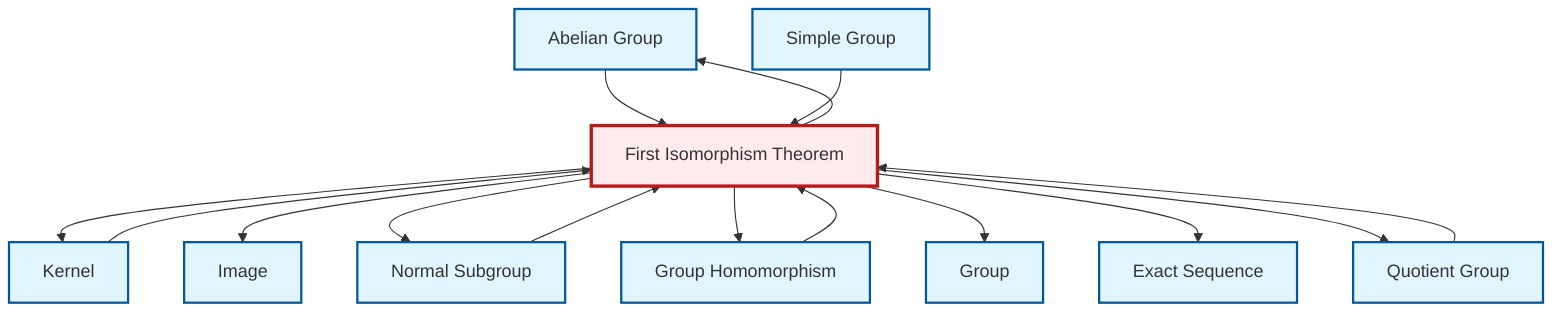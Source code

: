 graph TD
    classDef definition fill:#e1f5fe,stroke:#01579b,stroke-width:2px
    classDef theorem fill:#f3e5f5,stroke:#4a148c,stroke-width:2px
    classDef axiom fill:#fff3e0,stroke:#e65100,stroke-width:2px
    classDef example fill:#e8f5e9,stroke:#1b5e20,stroke-width:2px
    classDef current fill:#ffebee,stroke:#b71c1c,stroke-width:3px
    def-abelian-group["Abelian Group"]:::definition
    def-exact-sequence["Exact Sequence"]:::definition
    def-image["Image"]:::definition
    def-group["Group"]:::definition
    def-normal-subgroup["Normal Subgroup"]:::definition
    def-kernel["Kernel"]:::definition
    def-simple-group["Simple Group"]:::definition
    thm-first-isomorphism["First Isomorphism Theorem"]:::theorem
    def-homomorphism["Group Homomorphism"]:::definition
    def-quotient-group["Quotient Group"]:::definition
    thm-first-isomorphism --> def-kernel
    thm-first-isomorphism --> def-image
    thm-first-isomorphism --> def-normal-subgroup
    thm-first-isomorphism --> def-homomorphism
    def-homomorphism --> thm-first-isomorphism
    def-abelian-group --> thm-first-isomorphism
    thm-first-isomorphism --> def-group
    thm-first-isomorphism --> def-abelian-group
    def-simple-group --> thm-first-isomorphism
    def-normal-subgroup --> thm-first-isomorphism
    def-kernel --> thm-first-isomorphism
    thm-first-isomorphism --> def-exact-sequence
    def-quotient-group --> thm-first-isomorphism
    thm-first-isomorphism --> def-quotient-group
    class thm-first-isomorphism current